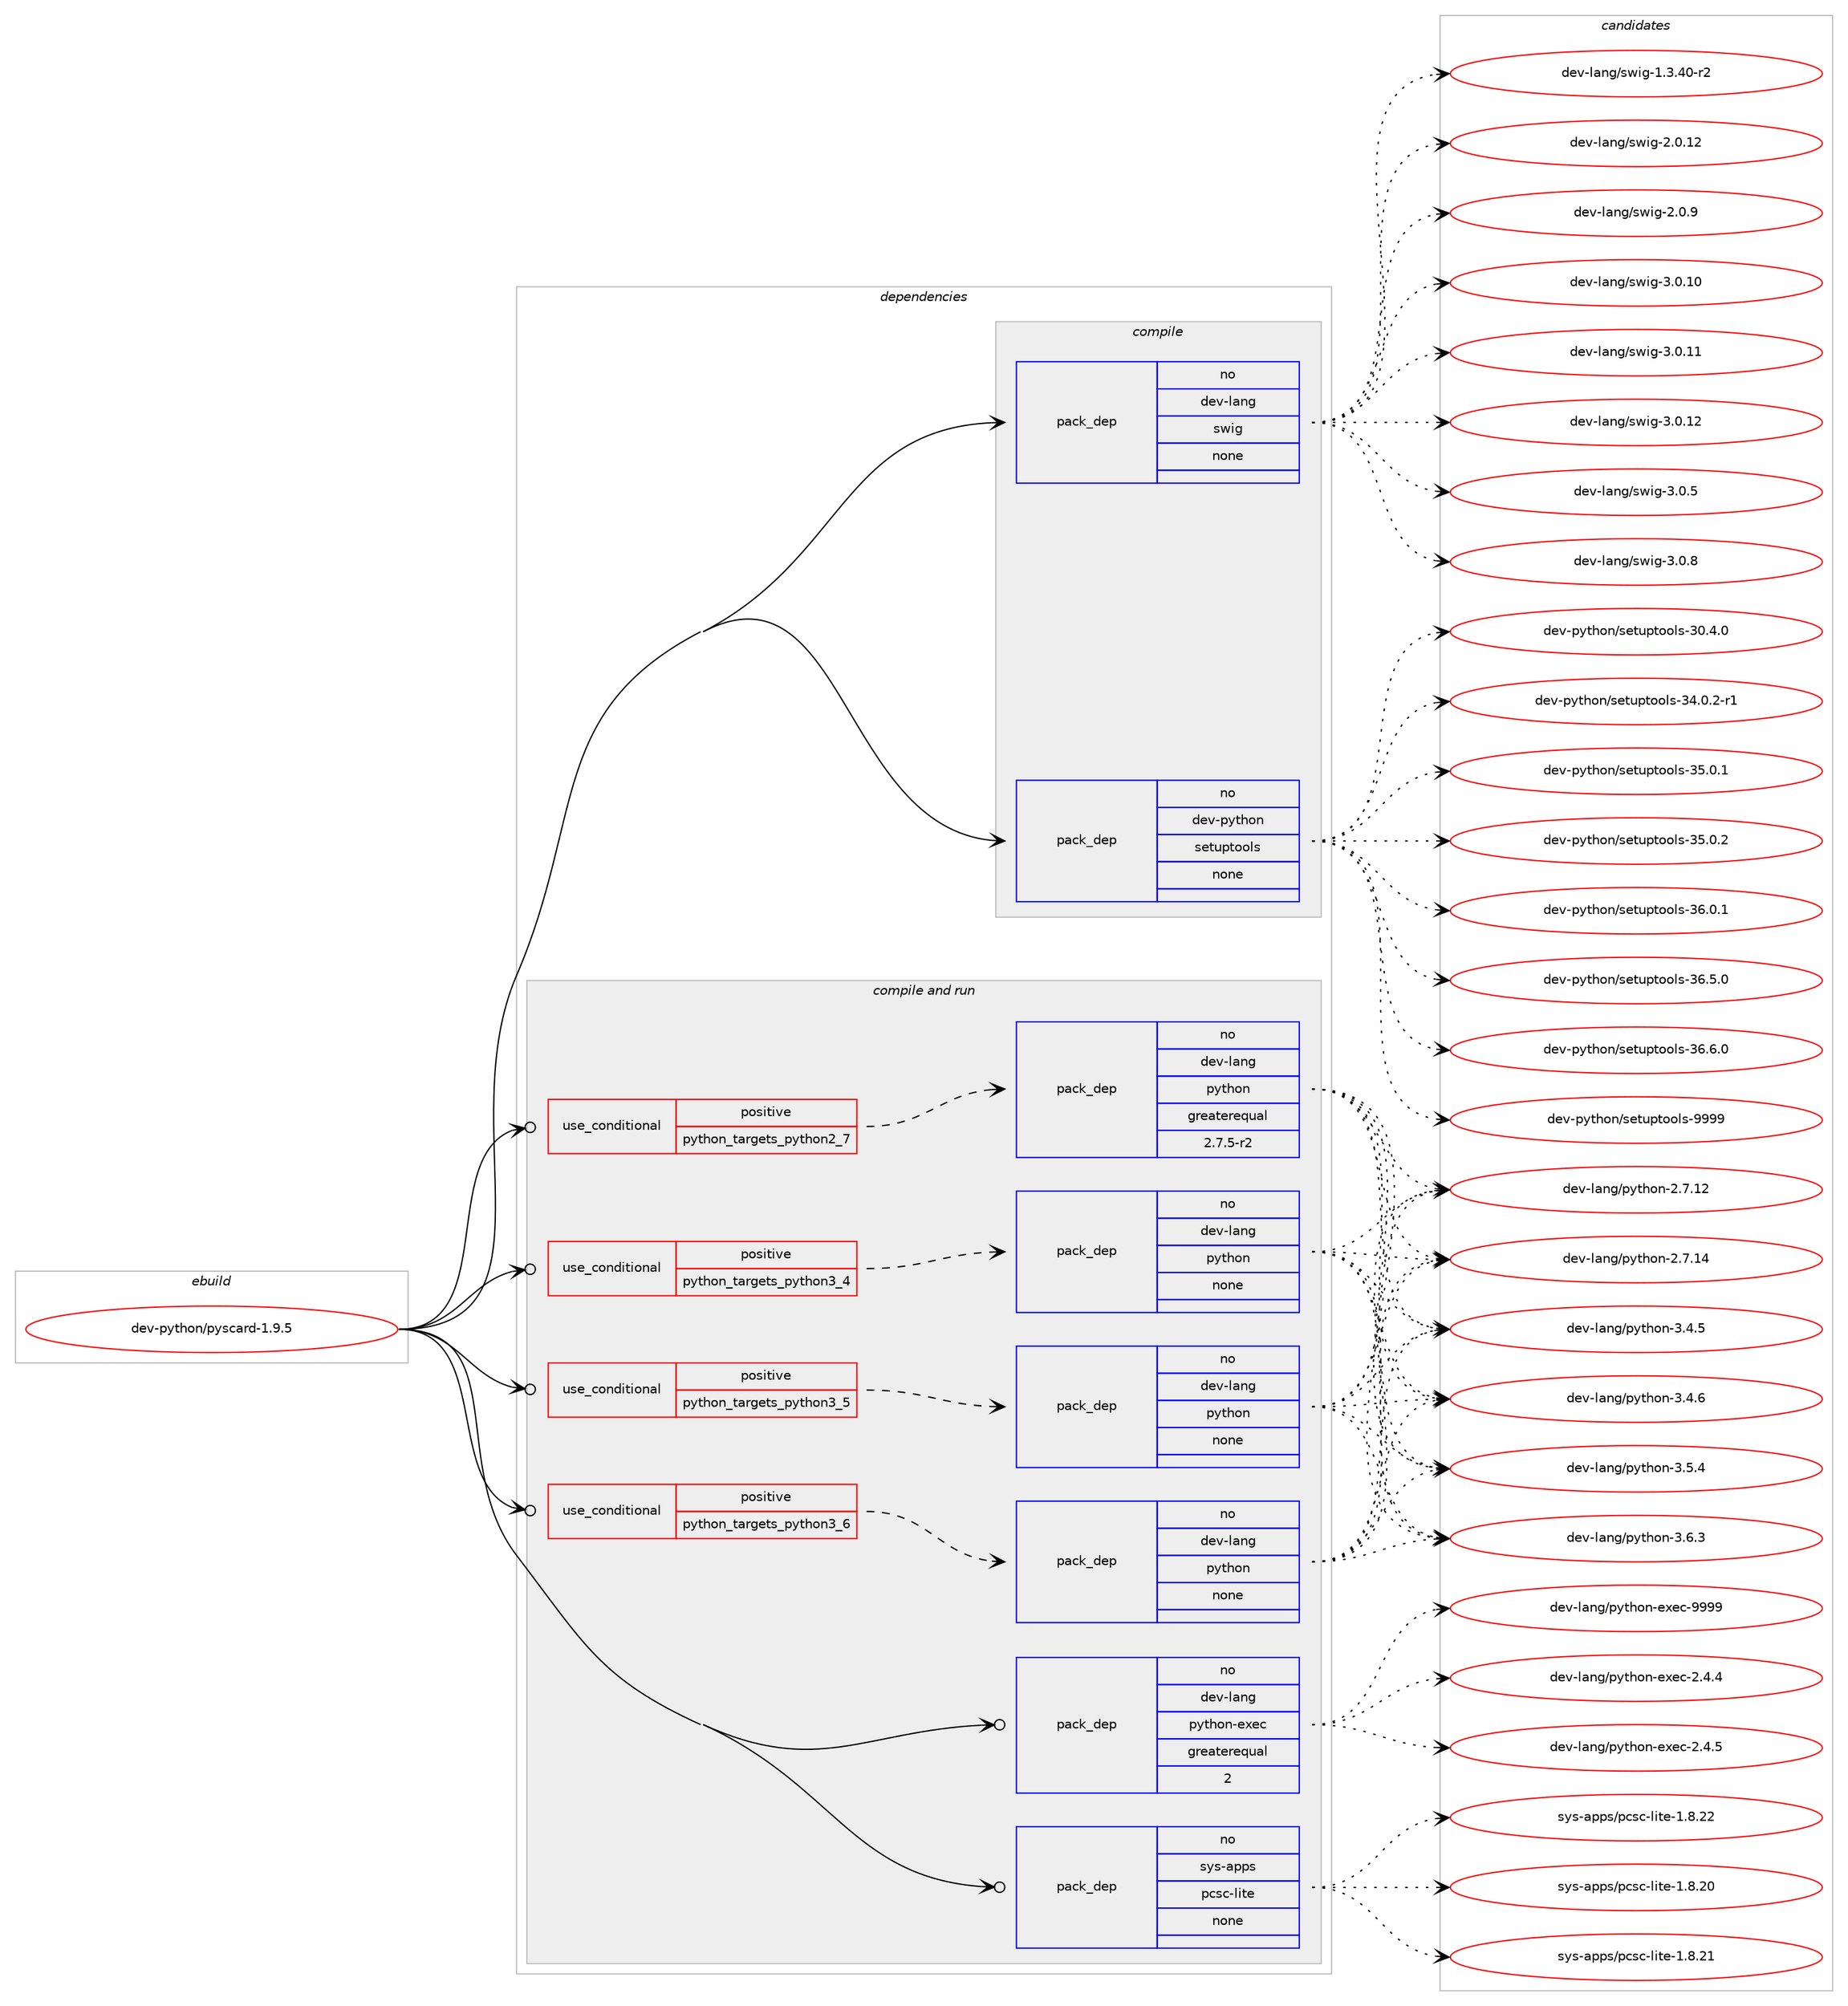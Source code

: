 digraph prolog {

# *************
# Graph options
# *************

newrank=true;
concentrate=true;
compound=true;
graph [rankdir=LR,fontname=Helvetica,fontsize=10,ranksep=1.5];#, ranksep=2.5, nodesep=0.2];
edge  [arrowhead=vee];
node  [fontname=Helvetica,fontsize=10];

# **********
# The ebuild
# **********

subgraph cluster_leftcol {
color=gray;
rank=same;
label=<<i>ebuild</i>>;
id [label="dev-python/pyscard-1.9.5", color=red, width=4, href="../dev-python/pyscard-1.9.5.svg"];
}

# ****************
# The dependencies
# ****************

subgraph cluster_midcol {
color=gray;
label=<<i>dependencies</i>>;
subgraph cluster_compile {
fillcolor="#eeeeee";
style=filled;
label=<<i>compile</i>>;
subgraph pack135801 {
dependency179007 [label=<<TABLE BORDER="0" CELLBORDER="1" CELLSPACING="0" CELLPADDING="4" WIDTH="220"><TR><TD ROWSPAN="6" CELLPADDING="30">pack_dep</TD></TR><TR><TD WIDTH="110">no</TD></TR><TR><TD>dev-lang</TD></TR><TR><TD>swig</TD></TR><TR><TD>none</TD></TR><TR><TD></TD></TR></TABLE>>, shape=none, color=blue];
}
id:e -> dependency179007:w [weight=20,style="solid",arrowhead="vee"];
subgraph pack135802 {
dependency179008 [label=<<TABLE BORDER="0" CELLBORDER="1" CELLSPACING="0" CELLPADDING="4" WIDTH="220"><TR><TD ROWSPAN="6" CELLPADDING="30">pack_dep</TD></TR><TR><TD WIDTH="110">no</TD></TR><TR><TD>dev-python</TD></TR><TR><TD>setuptools</TD></TR><TR><TD>none</TD></TR><TR><TD></TD></TR></TABLE>>, shape=none, color=blue];
}
id:e -> dependency179008:w [weight=20,style="solid",arrowhead="vee"];
}
subgraph cluster_compileandrun {
fillcolor="#eeeeee";
style=filled;
label=<<i>compile and run</i>>;
subgraph cond39274 {
dependency179009 [label=<<TABLE BORDER="0" CELLBORDER="1" CELLSPACING="0" CELLPADDING="4"><TR><TD ROWSPAN="3" CELLPADDING="10">use_conditional</TD></TR><TR><TD>positive</TD></TR><TR><TD>python_targets_python2_7</TD></TR></TABLE>>, shape=none, color=red];
subgraph pack135803 {
dependency179010 [label=<<TABLE BORDER="0" CELLBORDER="1" CELLSPACING="0" CELLPADDING="4" WIDTH="220"><TR><TD ROWSPAN="6" CELLPADDING="30">pack_dep</TD></TR><TR><TD WIDTH="110">no</TD></TR><TR><TD>dev-lang</TD></TR><TR><TD>python</TD></TR><TR><TD>greaterequal</TD></TR><TR><TD>2.7.5-r2</TD></TR></TABLE>>, shape=none, color=blue];
}
dependency179009:e -> dependency179010:w [weight=20,style="dashed",arrowhead="vee"];
}
id:e -> dependency179009:w [weight=20,style="solid",arrowhead="odotvee"];
subgraph cond39275 {
dependency179011 [label=<<TABLE BORDER="0" CELLBORDER="1" CELLSPACING="0" CELLPADDING="4"><TR><TD ROWSPAN="3" CELLPADDING="10">use_conditional</TD></TR><TR><TD>positive</TD></TR><TR><TD>python_targets_python3_4</TD></TR></TABLE>>, shape=none, color=red];
subgraph pack135804 {
dependency179012 [label=<<TABLE BORDER="0" CELLBORDER="1" CELLSPACING="0" CELLPADDING="4" WIDTH="220"><TR><TD ROWSPAN="6" CELLPADDING="30">pack_dep</TD></TR><TR><TD WIDTH="110">no</TD></TR><TR><TD>dev-lang</TD></TR><TR><TD>python</TD></TR><TR><TD>none</TD></TR><TR><TD></TD></TR></TABLE>>, shape=none, color=blue];
}
dependency179011:e -> dependency179012:w [weight=20,style="dashed",arrowhead="vee"];
}
id:e -> dependency179011:w [weight=20,style="solid",arrowhead="odotvee"];
subgraph cond39276 {
dependency179013 [label=<<TABLE BORDER="0" CELLBORDER="1" CELLSPACING="0" CELLPADDING="4"><TR><TD ROWSPAN="3" CELLPADDING="10">use_conditional</TD></TR><TR><TD>positive</TD></TR><TR><TD>python_targets_python3_5</TD></TR></TABLE>>, shape=none, color=red];
subgraph pack135805 {
dependency179014 [label=<<TABLE BORDER="0" CELLBORDER="1" CELLSPACING="0" CELLPADDING="4" WIDTH="220"><TR><TD ROWSPAN="6" CELLPADDING="30">pack_dep</TD></TR><TR><TD WIDTH="110">no</TD></TR><TR><TD>dev-lang</TD></TR><TR><TD>python</TD></TR><TR><TD>none</TD></TR><TR><TD></TD></TR></TABLE>>, shape=none, color=blue];
}
dependency179013:e -> dependency179014:w [weight=20,style="dashed",arrowhead="vee"];
}
id:e -> dependency179013:w [weight=20,style="solid",arrowhead="odotvee"];
subgraph cond39277 {
dependency179015 [label=<<TABLE BORDER="0" CELLBORDER="1" CELLSPACING="0" CELLPADDING="4"><TR><TD ROWSPAN="3" CELLPADDING="10">use_conditional</TD></TR><TR><TD>positive</TD></TR><TR><TD>python_targets_python3_6</TD></TR></TABLE>>, shape=none, color=red];
subgraph pack135806 {
dependency179016 [label=<<TABLE BORDER="0" CELLBORDER="1" CELLSPACING="0" CELLPADDING="4" WIDTH="220"><TR><TD ROWSPAN="6" CELLPADDING="30">pack_dep</TD></TR><TR><TD WIDTH="110">no</TD></TR><TR><TD>dev-lang</TD></TR><TR><TD>python</TD></TR><TR><TD>none</TD></TR><TR><TD></TD></TR></TABLE>>, shape=none, color=blue];
}
dependency179015:e -> dependency179016:w [weight=20,style="dashed",arrowhead="vee"];
}
id:e -> dependency179015:w [weight=20,style="solid",arrowhead="odotvee"];
subgraph pack135807 {
dependency179017 [label=<<TABLE BORDER="0" CELLBORDER="1" CELLSPACING="0" CELLPADDING="4" WIDTH="220"><TR><TD ROWSPAN="6" CELLPADDING="30">pack_dep</TD></TR><TR><TD WIDTH="110">no</TD></TR><TR><TD>dev-lang</TD></TR><TR><TD>python-exec</TD></TR><TR><TD>greaterequal</TD></TR><TR><TD>2</TD></TR></TABLE>>, shape=none, color=blue];
}
id:e -> dependency179017:w [weight=20,style="solid",arrowhead="odotvee"];
subgraph pack135808 {
dependency179018 [label=<<TABLE BORDER="0" CELLBORDER="1" CELLSPACING="0" CELLPADDING="4" WIDTH="220"><TR><TD ROWSPAN="6" CELLPADDING="30">pack_dep</TD></TR><TR><TD WIDTH="110">no</TD></TR><TR><TD>sys-apps</TD></TR><TR><TD>pcsc-lite</TD></TR><TR><TD>none</TD></TR><TR><TD></TD></TR></TABLE>>, shape=none, color=blue];
}
id:e -> dependency179018:w [weight=20,style="solid",arrowhead="odotvee"];
}
subgraph cluster_run {
fillcolor="#eeeeee";
style=filled;
label=<<i>run</i>>;
}
}

# **************
# The candidates
# **************

subgraph cluster_choices {
rank=same;
color=gray;
label=<<i>candidates</i>>;

subgraph choice135801 {
color=black;
nodesep=1;
choice100101118451089711010347115119105103454946514652484511450 [label="dev-lang/swig-1.3.40-r2", color=red, width=4,href="../dev-lang/swig-1.3.40-r2.svg"];
choice10010111845108971101034711511910510345504648464950 [label="dev-lang/swig-2.0.12", color=red, width=4,href="../dev-lang/swig-2.0.12.svg"];
choice100101118451089711010347115119105103455046484657 [label="dev-lang/swig-2.0.9", color=red, width=4,href="../dev-lang/swig-2.0.9.svg"];
choice10010111845108971101034711511910510345514648464948 [label="dev-lang/swig-3.0.10", color=red, width=4,href="../dev-lang/swig-3.0.10.svg"];
choice10010111845108971101034711511910510345514648464949 [label="dev-lang/swig-3.0.11", color=red, width=4,href="../dev-lang/swig-3.0.11.svg"];
choice10010111845108971101034711511910510345514648464950 [label="dev-lang/swig-3.0.12", color=red, width=4,href="../dev-lang/swig-3.0.12.svg"];
choice100101118451089711010347115119105103455146484653 [label="dev-lang/swig-3.0.5", color=red, width=4,href="../dev-lang/swig-3.0.5.svg"];
choice100101118451089711010347115119105103455146484656 [label="dev-lang/swig-3.0.8", color=red, width=4,href="../dev-lang/swig-3.0.8.svg"];
dependency179007:e -> choice100101118451089711010347115119105103454946514652484511450:w [style=dotted,weight="100"];
dependency179007:e -> choice10010111845108971101034711511910510345504648464950:w [style=dotted,weight="100"];
dependency179007:e -> choice100101118451089711010347115119105103455046484657:w [style=dotted,weight="100"];
dependency179007:e -> choice10010111845108971101034711511910510345514648464948:w [style=dotted,weight="100"];
dependency179007:e -> choice10010111845108971101034711511910510345514648464949:w [style=dotted,weight="100"];
dependency179007:e -> choice10010111845108971101034711511910510345514648464950:w [style=dotted,weight="100"];
dependency179007:e -> choice100101118451089711010347115119105103455146484653:w [style=dotted,weight="100"];
dependency179007:e -> choice100101118451089711010347115119105103455146484656:w [style=dotted,weight="100"];
}
subgraph choice135802 {
color=black;
nodesep=1;
choice100101118451121211161041111104711510111611711211611111110811545514846524648 [label="dev-python/setuptools-30.4.0", color=red, width=4,href="../dev-python/setuptools-30.4.0.svg"];
choice1001011184511212111610411111047115101116117112116111111108115455152464846504511449 [label="dev-python/setuptools-34.0.2-r1", color=red, width=4,href="../dev-python/setuptools-34.0.2-r1.svg"];
choice100101118451121211161041111104711510111611711211611111110811545515346484649 [label="dev-python/setuptools-35.0.1", color=red, width=4,href="../dev-python/setuptools-35.0.1.svg"];
choice100101118451121211161041111104711510111611711211611111110811545515346484650 [label="dev-python/setuptools-35.0.2", color=red, width=4,href="../dev-python/setuptools-35.0.2.svg"];
choice100101118451121211161041111104711510111611711211611111110811545515446484649 [label="dev-python/setuptools-36.0.1", color=red, width=4,href="../dev-python/setuptools-36.0.1.svg"];
choice100101118451121211161041111104711510111611711211611111110811545515446534648 [label="dev-python/setuptools-36.5.0", color=red, width=4,href="../dev-python/setuptools-36.5.0.svg"];
choice100101118451121211161041111104711510111611711211611111110811545515446544648 [label="dev-python/setuptools-36.6.0", color=red, width=4,href="../dev-python/setuptools-36.6.0.svg"];
choice10010111845112121116104111110471151011161171121161111111081154557575757 [label="dev-python/setuptools-9999", color=red, width=4,href="../dev-python/setuptools-9999.svg"];
dependency179008:e -> choice100101118451121211161041111104711510111611711211611111110811545514846524648:w [style=dotted,weight="100"];
dependency179008:e -> choice1001011184511212111610411111047115101116117112116111111108115455152464846504511449:w [style=dotted,weight="100"];
dependency179008:e -> choice100101118451121211161041111104711510111611711211611111110811545515346484649:w [style=dotted,weight="100"];
dependency179008:e -> choice100101118451121211161041111104711510111611711211611111110811545515346484650:w [style=dotted,weight="100"];
dependency179008:e -> choice100101118451121211161041111104711510111611711211611111110811545515446484649:w [style=dotted,weight="100"];
dependency179008:e -> choice100101118451121211161041111104711510111611711211611111110811545515446534648:w [style=dotted,weight="100"];
dependency179008:e -> choice100101118451121211161041111104711510111611711211611111110811545515446544648:w [style=dotted,weight="100"];
dependency179008:e -> choice10010111845112121116104111110471151011161171121161111111081154557575757:w [style=dotted,weight="100"];
}
subgraph choice135803 {
color=black;
nodesep=1;
choice10010111845108971101034711212111610411111045504655464950 [label="dev-lang/python-2.7.12", color=red, width=4,href="../dev-lang/python-2.7.12.svg"];
choice10010111845108971101034711212111610411111045504655464952 [label="dev-lang/python-2.7.14", color=red, width=4,href="../dev-lang/python-2.7.14.svg"];
choice100101118451089711010347112121116104111110455146524653 [label="dev-lang/python-3.4.5", color=red, width=4,href="../dev-lang/python-3.4.5.svg"];
choice100101118451089711010347112121116104111110455146524654 [label="dev-lang/python-3.4.6", color=red, width=4,href="../dev-lang/python-3.4.6.svg"];
choice100101118451089711010347112121116104111110455146534652 [label="dev-lang/python-3.5.4", color=red, width=4,href="../dev-lang/python-3.5.4.svg"];
choice100101118451089711010347112121116104111110455146544651 [label="dev-lang/python-3.6.3", color=red, width=4,href="../dev-lang/python-3.6.3.svg"];
dependency179010:e -> choice10010111845108971101034711212111610411111045504655464950:w [style=dotted,weight="100"];
dependency179010:e -> choice10010111845108971101034711212111610411111045504655464952:w [style=dotted,weight="100"];
dependency179010:e -> choice100101118451089711010347112121116104111110455146524653:w [style=dotted,weight="100"];
dependency179010:e -> choice100101118451089711010347112121116104111110455146524654:w [style=dotted,weight="100"];
dependency179010:e -> choice100101118451089711010347112121116104111110455146534652:w [style=dotted,weight="100"];
dependency179010:e -> choice100101118451089711010347112121116104111110455146544651:w [style=dotted,weight="100"];
}
subgraph choice135804 {
color=black;
nodesep=1;
choice10010111845108971101034711212111610411111045504655464950 [label="dev-lang/python-2.7.12", color=red, width=4,href="../dev-lang/python-2.7.12.svg"];
choice10010111845108971101034711212111610411111045504655464952 [label="dev-lang/python-2.7.14", color=red, width=4,href="../dev-lang/python-2.7.14.svg"];
choice100101118451089711010347112121116104111110455146524653 [label="dev-lang/python-3.4.5", color=red, width=4,href="../dev-lang/python-3.4.5.svg"];
choice100101118451089711010347112121116104111110455146524654 [label="dev-lang/python-3.4.6", color=red, width=4,href="../dev-lang/python-3.4.6.svg"];
choice100101118451089711010347112121116104111110455146534652 [label="dev-lang/python-3.5.4", color=red, width=4,href="../dev-lang/python-3.5.4.svg"];
choice100101118451089711010347112121116104111110455146544651 [label="dev-lang/python-3.6.3", color=red, width=4,href="../dev-lang/python-3.6.3.svg"];
dependency179012:e -> choice10010111845108971101034711212111610411111045504655464950:w [style=dotted,weight="100"];
dependency179012:e -> choice10010111845108971101034711212111610411111045504655464952:w [style=dotted,weight="100"];
dependency179012:e -> choice100101118451089711010347112121116104111110455146524653:w [style=dotted,weight="100"];
dependency179012:e -> choice100101118451089711010347112121116104111110455146524654:w [style=dotted,weight="100"];
dependency179012:e -> choice100101118451089711010347112121116104111110455146534652:w [style=dotted,weight="100"];
dependency179012:e -> choice100101118451089711010347112121116104111110455146544651:w [style=dotted,weight="100"];
}
subgraph choice135805 {
color=black;
nodesep=1;
choice10010111845108971101034711212111610411111045504655464950 [label="dev-lang/python-2.7.12", color=red, width=4,href="../dev-lang/python-2.7.12.svg"];
choice10010111845108971101034711212111610411111045504655464952 [label="dev-lang/python-2.7.14", color=red, width=4,href="../dev-lang/python-2.7.14.svg"];
choice100101118451089711010347112121116104111110455146524653 [label="dev-lang/python-3.4.5", color=red, width=4,href="../dev-lang/python-3.4.5.svg"];
choice100101118451089711010347112121116104111110455146524654 [label="dev-lang/python-3.4.6", color=red, width=4,href="../dev-lang/python-3.4.6.svg"];
choice100101118451089711010347112121116104111110455146534652 [label="dev-lang/python-3.5.4", color=red, width=4,href="../dev-lang/python-3.5.4.svg"];
choice100101118451089711010347112121116104111110455146544651 [label="dev-lang/python-3.6.3", color=red, width=4,href="../dev-lang/python-3.6.3.svg"];
dependency179014:e -> choice10010111845108971101034711212111610411111045504655464950:w [style=dotted,weight="100"];
dependency179014:e -> choice10010111845108971101034711212111610411111045504655464952:w [style=dotted,weight="100"];
dependency179014:e -> choice100101118451089711010347112121116104111110455146524653:w [style=dotted,weight="100"];
dependency179014:e -> choice100101118451089711010347112121116104111110455146524654:w [style=dotted,weight="100"];
dependency179014:e -> choice100101118451089711010347112121116104111110455146534652:w [style=dotted,weight="100"];
dependency179014:e -> choice100101118451089711010347112121116104111110455146544651:w [style=dotted,weight="100"];
}
subgraph choice135806 {
color=black;
nodesep=1;
choice10010111845108971101034711212111610411111045504655464950 [label="dev-lang/python-2.7.12", color=red, width=4,href="../dev-lang/python-2.7.12.svg"];
choice10010111845108971101034711212111610411111045504655464952 [label="dev-lang/python-2.7.14", color=red, width=4,href="../dev-lang/python-2.7.14.svg"];
choice100101118451089711010347112121116104111110455146524653 [label="dev-lang/python-3.4.5", color=red, width=4,href="../dev-lang/python-3.4.5.svg"];
choice100101118451089711010347112121116104111110455146524654 [label="dev-lang/python-3.4.6", color=red, width=4,href="../dev-lang/python-3.4.6.svg"];
choice100101118451089711010347112121116104111110455146534652 [label="dev-lang/python-3.5.4", color=red, width=4,href="../dev-lang/python-3.5.4.svg"];
choice100101118451089711010347112121116104111110455146544651 [label="dev-lang/python-3.6.3", color=red, width=4,href="../dev-lang/python-3.6.3.svg"];
dependency179016:e -> choice10010111845108971101034711212111610411111045504655464950:w [style=dotted,weight="100"];
dependency179016:e -> choice10010111845108971101034711212111610411111045504655464952:w [style=dotted,weight="100"];
dependency179016:e -> choice100101118451089711010347112121116104111110455146524653:w [style=dotted,weight="100"];
dependency179016:e -> choice100101118451089711010347112121116104111110455146524654:w [style=dotted,weight="100"];
dependency179016:e -> choice100101118451089711010347112121116104111110455146534652:w [style=dotted,weight="100"];
dependency179016:e -> choice100101118451089711010347112121116104111110455146544651:w [style=dotted,weight="100"];
}
subgraph choice135807 {
color=black;
nodesep=1;
choice1001011184510897110103471121211161041111104510112010199455046524652 [label="dev-lang/python-exec-2.4.4", color=red, width=4,href="../dev-lang/python-exec-2.4.4.svg"];
choice1001011184510897110103471121211161041111104510112010199455046524653 [label="dev-lang/python-exec-2.4.5", color=red, width=4,href="../dev-lang/python-exec-2.4.5.svg"];
choice10010111845108971101034711212111610411111045101120101994557575757 [label="dev-lang/python-exec-9999", color=red, width=4,href="../dev-lang/python-exec-9999.svg"];
dependency179017:e -> choice1001011184510897110103471121211161041111104510112010199455046524652:w [style=dotted,weight="100"];
dependency179017:e -> choice1001011184510897110103471121211161041111104510112010199455046524653:w [style=dotted,weight="100"];
dependency179017:e -> choice10010111845108971101034711212111610411111045101120101994557575757:w [style=dotted,weight="100"];
}
subgraph choice135808 {
color=black;
nodesep=1;
choice11512111545971121121154711299115994510810511610145494656465048 [label="sys-apps/pcsc-lite-1.8.20", color=red, width=4,href="../sys-apps/pcsc-lite-1.8.20.svg"];
choice11512111545971121121154711299115994510810511610145494656465049 [label="sys-apps/pcsc-lite-1.8.21", color=red, width=4,href="../sys-apps/pcsc-lite-1.8.21.svg"];
choice11512111545971121121154711299115994510810511610145494656465050 [label="sys-apps/pcsc-lite-1.8.22", color=red, width=4,href="../sys-apps/pcsc-lite-1.8.22.svg"];
dependency179018:e -> choice11512111545971121121154711299115994510810511610145494656465048:w [style=dotted,weight="100"];
dependency179018:e -> choice11512111545971121121154711299115994510810511610145494656465049:w [style=dotted,weight="100"];
dependency179018:e -> choice11512111545971121121154711299115994510810511610145494656465050:w [style=dotted,weight="100"];
}
}

}
